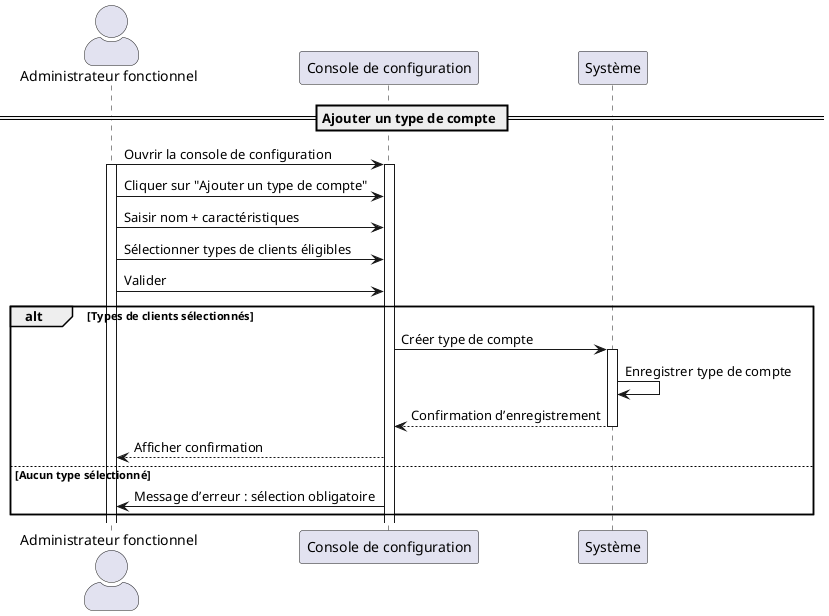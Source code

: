 @startuml UC042
skinparam actorStyle awesome

actor "Administrateur fonctionnel" as Admin
participant "Console de configuration" as Console
participant "Système" as Système

== Ajouter un type de compte ==

Admin -> Console : Ouvrir la console de configuration
activate Admin
activate Console
Admin -> Console : Cliquer sur "Ajouter un type de compte"
Admin -> Console : Saisir nom + caractéristiques
Admin -> Console : Sélectionner types de clients éligibles
Admin -> Console : Valider

alt Types de clients sélectionnés
    Console -> Système : Créer type de compte
    activate Système
    Système -> Système : Enregistrer type de compte
    Système --> Console : Confirmation d’enregistrement
    deactivate Système
    Console --> Admin : Afficher confirmation
else Aucun type sélectionné
    Console -> Admin : Message d’erreur : sélection obligatoire
end

@enduml
